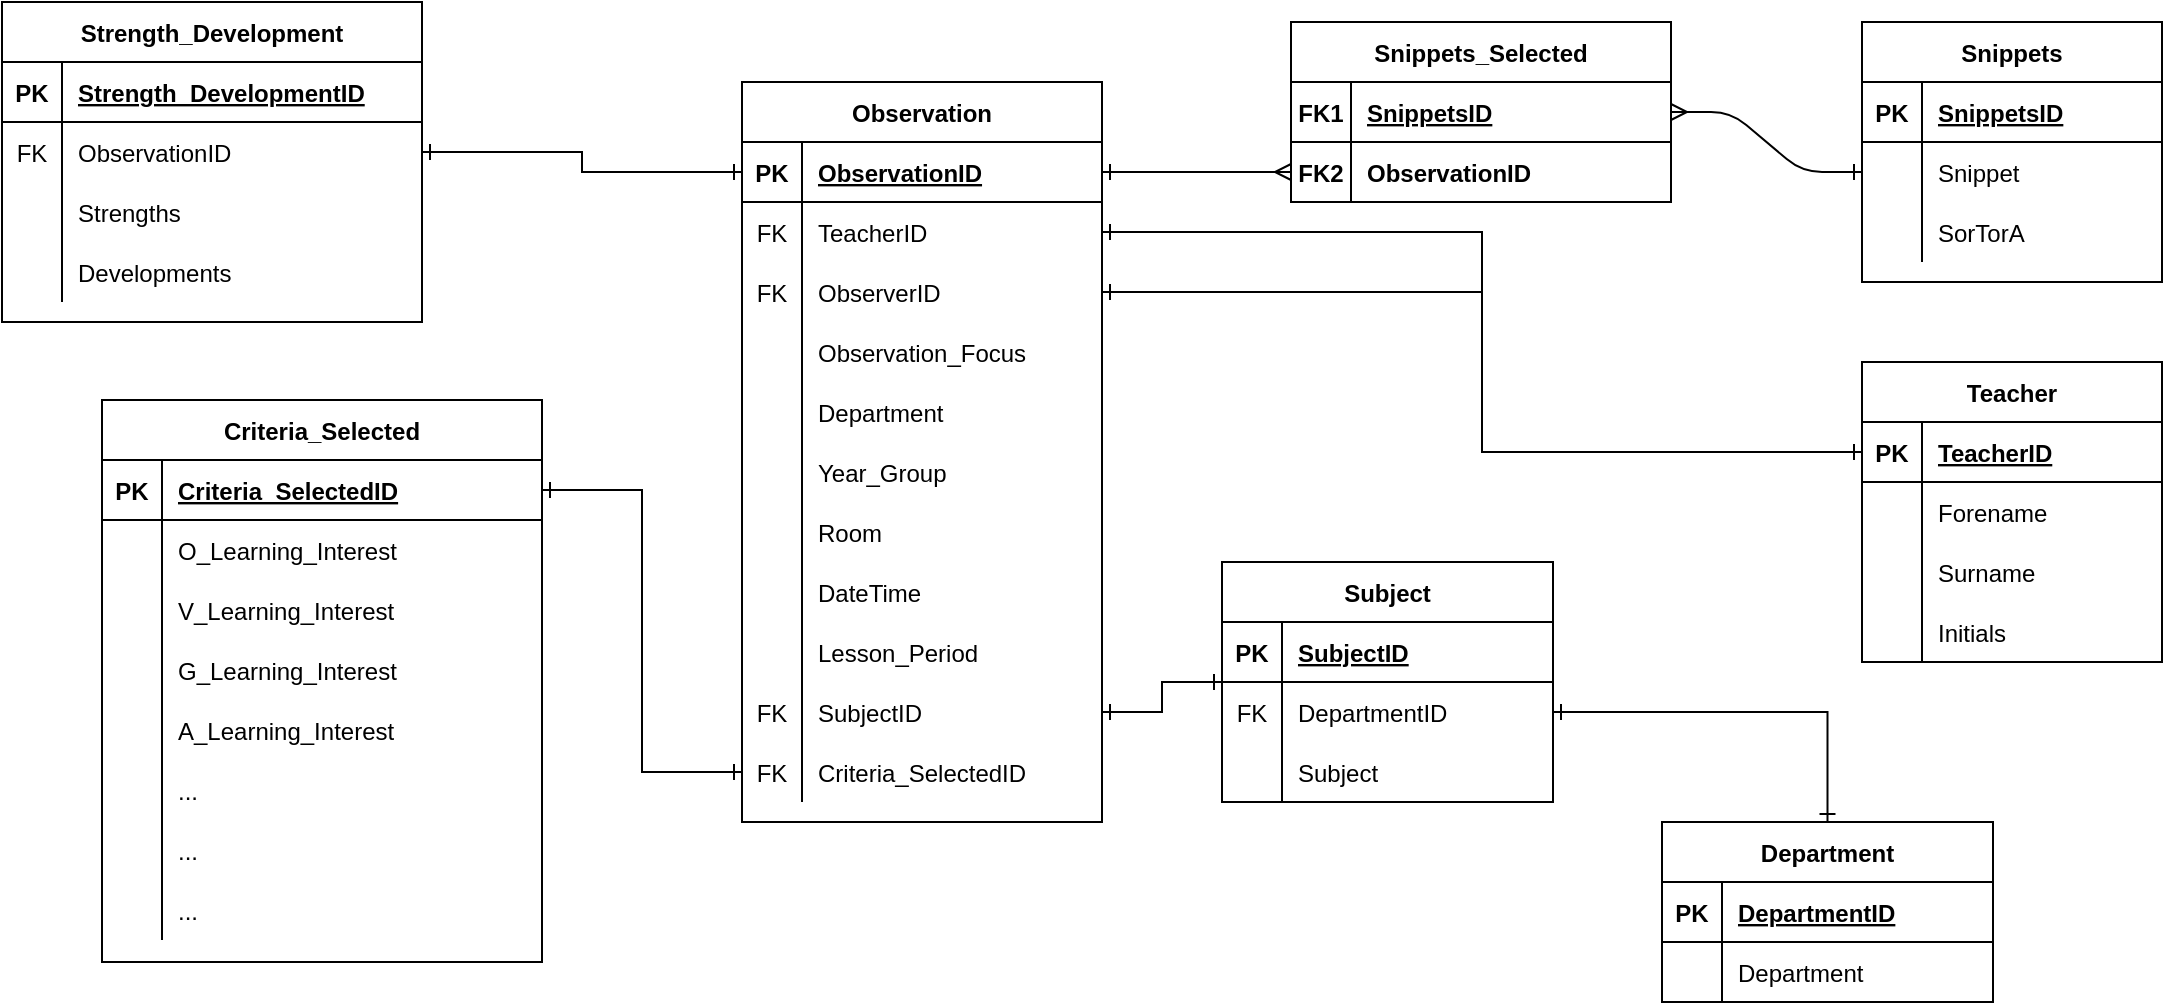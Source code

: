 <mxfile version="13.4.6" type="device"><diagram id="R2lEEEUBdFMjLlhIrx00" name="Page-1"><mxGraphModel dx="1221" dy="1111" grid="1" gridSize="10" guides="1" tooltips="1" connect="1" arrows="1" fold="1" page="1" pageScale="1" pageWidth="1169" pageHeight="827" math="0" shadow="0" extFonts="Permanent Marker^https://fonts.googleapis.com/css?family=Permanent+Marker"><root><mxCell id="0"/><mxCell id="1" parent="0"/><mxCell id="C-vyLk0tnHw3VtMMgP7b-1" value="" style="edgeStyle=entityRelationEdgeStyle;endArrow=ERmany;startArrow=ERone;endFill=0;startFill=0;" parent="1" source="C-vyLk0tnHw3VtMMgP7b-24" target="C-vyLk0tnHw3VtMMgP7b-6" edge="1"><mxGeometry width="100" height="100" relative="1" as="geometry"><mxPoint x="370" y="840" as="sourcePoint"/><mxPoint x="470" y="740" as="targetPoint"/></mxGeometry></mxCell><mxCell id="C-vyLk0tnHw3VtMMgP7b-12" value="" style="edgeStyle=entityRelationEdgeStyle;endArrow=ERone;startArrow=ERmany;endFill=0;startFill=0;" parent="1" source="C-vyLk0tnHw3VtMMgP7b-3" target="C-vyLk0tnHw3VtMMgP7b-17" edge="1"><mxGeometry width="100" height="100" relative="1" as="geometry"><mxPoint x="430" y="300" as="sourcePoint"/><mxPoint x="490" y="325" as="targetPoint"/></mxGeometry></mxCell><mxCell id="MpkY2obsgS8EsYW5_dBX-110" value="" style="edgeStyle=orthogonalEdgeStyle;rounded=0;orthogonalLoop=1;jettySize=auto;html=1;startArrow=ERone;startFill=0;endArrow=ERone;endFill=0;exitX=1;exitY=0.5;exitDx=0;exitDy=0;entryX=0;entryY=0.5;entryDx=0;entryDy=0;" edge="1" parent="1" source="C-vyLk0tnHw3VtMMgP7b-27" target="3"><mxGeometry relative="1" as="geometry"/></mxCell><mxCell id="MpkY2obsgS8EsYW5_dBX-136" value="" style="edgeStyle=orthogonalEdgeStyle;rounded=0;orthogonalLoop=1;jettySize=auto;html=1;startArrow=ERone;startFill=0;endArrow=ERone;endFill=0;" edge="1" parent="1" source="MpkY2obsgS8EsYW5_dBX-101" target="MpkY2obsgS8EsYW5_dBX-111"><mxGeometry relative="1" as="geometry"/></mxCell><mxCell id="MpkY2obsgS8EsYW5_dBX-192" value="" style="edgeStyle=orthogonalEdgeStyle;rounded=0;orthogonalLoop=1;jettySize=auto;html=1;startArrow=ERone;startFill=0;endArrow=ERone;endFill=0;entryX=1;entryY=0.5;entryDx=0;entryDy=0;" edge="1" parent="1" source="MpkY2obsgS8EsYW5_dBX-98" target="MpkY2obsgS8EsYW5_dBX-180"><mxGeometry relative="1" as="geometry"/></mxCell><mxCell id="MpkY2obsgS8EsYW5_dBX-206" value="" style="edgeStyle=orthogonalEdgeStyle;rounded=0;orthogonalLoop=1;jettySize=auto;html=1;startArrow=ERone;startFill=0;endArrow=ERone;endFill=0;entryX=1;entryY=0.5;entryDx=0;entryDy=0;" edge="1" parent="1" source="3" target="MpkY2obsgS8EsYW5_dBX-107"><mxGeometry relative="1" as="geometry"/></mxCell><mxCell id="MpkY2obsgS8EsYW5_dBX-258" value="" style="edgeStyle=orthogonalEdgeStyle;rounded=0;orthogonalLoop=1;jettySize=auto;html=1;startArrow=ERone;startFill=0;endArrow=ERone;endFill=0;" edge="1" parent="1" source="C-vyLk0tnHw3VtMMgP7b-24" target="MpkY2obsgS8EsYW5_dBX-18"><mxGeometry relative="1" as="geometry"/></mxCell><mxCell id="C-vyLk0tnHw3VtMMgP7b-13" value="Snippets" style="shape=table;startSize=30;container=1;collapsible=1;childLayout=tableLayout;fixedRows=1;rowLines=0;fontStyle=1;align=center;resizeLast=1;" parent="1" vertex="1"><mxGeometry x="960" y="150" width="150" height="130" as="geometry"/></mxCell><mxCell id="C-vyLk0tnHw3VtMMgP7b-14" value="" style="shape=partialRectangle;collapsible=0;dropTarget=0;pointerEvents=0;fillColor=none;points=[[0,0.5],[1,0.5]];portConstraint=eastwest;top=0;left=0;right=0;bottom=1;" parent="C-vyLk0tnHw3VtMMgP7b-13" vertex="1"><mxGeometry y="30" width="150" height="30" as="geometry"/></mxCell><mxCell id="C-vyLk0tnHw3VtMMgP7b-15" value="PK" style="shape=partialRectangle;overflow=hidden;connectable=0;fillColor=none;top=0;left=0;bottom=0;right=0;fontStyle=1;" parent="C-vyLk0tnHw3VtMMgP7b-14" vertex="1"><mxGeometry width="30" height="30" as="geometry"/></mxCell><mxCell id="C-vyLk0tnHw3VtMMgP7b-16" value="SnippetsID" style="shape=partialRectangle;overflow=hidden;connectable=0;fillColor=none;top=0;left=0;bottom=0;right=0;align=left;spacingLeft=6;fontStyle=5;" parent="C-vyLk0tnHw3VtMMgP7b-14" vertex="1"><mxGeometry x="30" width="120" height="30" as="geometry"/></mxCell><mxCell id="C-vyLk0tnHw3VtMMgP7b-17" value="" style="shape=partialRectangle;collapsible=0;dropTarget=0;pointerEvents=0;fillColor=none;points=[[0,0.5],[1,0.5]];portConstraint=eastwest;top=0;left=0;right=0;bottom=0;" parent="C-vyLk0tnHw3VtMMgP7b-13" vertex="1"><mxGeometry y="60" width="150" height="30" as="geometry"/></mxCell><mxCell id="C-vyLk0tnHw3VtMMgP7b-18" value="" style="shape=partialRectangle;overflow=hidden;connectable=0;fillColor=none;top=0;left=0;bottom=0;right=0;" parent="C-vyLk0tnHw3VtMMgP7b-17" vertex="1"><mxGeometry width="30" height="30" as="geometry"/></mxCell><mxCell id="C-vyLk0tnHw3VtMMgP7b-19" value="Snippet" style="shape=partialRectangle;overflow=hidden;connectable=0;fillColor=none;top=0;left=0;bottom=0;right=0;align=left;spacingLeft=6;" parent="C-vyLk0tnHw3VtMMgP7b-17" vertex="1"><mxGeometry x="30" width="120" height="30" as="geometry"/></mxCell><mxCell id="C-vyLk0tnHw3VtMMgP7b-20" value="" style="shape=partialRectangle;collapsible=0;dropTarget=0;pointerEvents=0;fillColor=none;points=[[0,0.5],[1,0.5]];portConstraint=eastwest;top=0;left=0;right=0;bottom=0;" parent="C-vyLk0tnHw3VtMMgP7b-13" vertex="1"><mxGeometry y="90" width="150" height="30" as="geometry"/></mxCell><mxCell id="C-vyLk0tnHw3VtMMgP7b-21" value="" style="shape=partialRectangle;overflow=hidden;connectable=0;fillColor=none;top=0;left=0;bottom=0;right=0;" parent="C-vyLk0tnHw3VtMMgP7b-20" vertex="1"><mxGeometry width="30" height="30" as="geometry"/></mxCell><mxCell id="C-vyLk0tnHw3VtMMgP7b-22" value="SorTorA" style="shape=partialRectangle;overflow=hidden;connectable=0;fillColor=none;top=0;left=0;bottom=0;right=0;align=left;spacingLeft=6;" parent="C-vyLk0tnHw3VtMMgP7b-20" vertex="1"><mxGeometry x="30" width="120" height="30" as="geometry"/></mxCell><mxCell id="MpkY2obsgS8EsYW5_dBX-14" value="Strength_Development" style="shape=table;startSize=30;container=1;collapsible=1;childLayout=tableLayout;fixedRows=1;rowLines=0;fontStyle=1;align=center;resizeLast=1;" vertex="1" parent="1"><mxGeometry x="30" y="140" width="210" height="160" as="geometry"/></mxCell><mxCell id="MpkY2obsgS8EsYW5_dBX-15" value="" style="shape=partialRectangle;collapsible=0;dropTarget=0;pointerEvents=0;fillColor=none;top=0;left=0;bottom=1;right=0;points=[[0,0.5],[1,0.5]];portConstraint=eastwest;" vertex="1" parent="MpkY2obsgS8EsYW5_dBX-14"><mxGeometry y="30" width="210" height="30" as="geometry"/></mxCell><mxCell id="MpkY2obsgS8EsYW5_dBX-16" value="PK" style="shape=partialRectangle;connectable=0;fillColor=none;top=0;left=0;bottom=0;right=0;fontStyle=1;overflow=hidden;" vertex="1" parent="MpkY2obsgS8EsYW5_dBX-15"><mxGeometry width="30" height="30" as="geometry"/></mxCell><mxCell id="MpkY2obsgS8EsYW5_dBX-17" value="Strength_DevelopmentID" style="shape=partialRectangle;connectable=0;fillColor=none;top=0;left=0;bottom=0;right=0;align=left;spacingLeft=6;fontStyle=5;overflow=hidden;" vertex="1" parent="MpkY2obsgS8EsYW5_dBX-15"><mxGeometry x="30" width="180" height="30" as="geometry"/></mxCell><mxCell id="MpkY2obsgS8EsYW5_dBX-18" value="" style="shape=partialRectangle;collapsible=0;dropTarget=0;pointerEvents=0;fillColor=none;top=0;left=0;bottom=0;right=0;points=[[0,0.5],[1,0.5]];portConstraint=eastwest;" vertex="1" parent="MpkY2obsgS8EsYW5_dBX-14"><mxGeometry y="60" width="210" height="30" as="geometry"/></mxCell><mxCell id="MpkY2obsgS8EsYW5_dBX-19" value="FK" style="shape=partialRectangle;connectable=0;fillColor=none;top=0;left=0;bottom=0;right=0;editable=1;overflow=hidden;" vertex="1" parent="MpkY2obsgS8EsYW5_dBX-18"><mxGeometry width="30" height="30" as="geometry"/></mxCell><mxCell id="MpkY2obsgS8EsYW5_dBX-20" value="ObservationID" style="shape=partialRectangle;connectable=0;fillColor=none;top=0;left=0;bottom=0;right=0;align=left;spacingLeft=6;overflow=hidden;" vertex="1" parent="MpkY2obsgS8EsYW5_dBX-18"><mxGeometry x="30" width="180" height="30" as="geometry"/></mxCell><mxCell id="MpkY2obsgS8EsYW5_dBX-21" value="" style="shape=partialRectangle;collapsible=0;dropTarget=0;pointerEvents=0;fillColor=none;top=0;left=0;bottom=0;right=0;points=[[0,0.5],[1,0.5]];portConstraint=eastwest;" vertex="1" parent="MpkY2obsgS8EsYW5_dBX-14"><mxGeometry y="90" width="210" height="30" as="geometry"/></mxCell><mxCell id="MpkY2obsgS8EsYW5_dBX-22" value="" style="shape=partialRectangle;connectable=0;fillColor=none;top=0;left=0;bottom=0;right=0;editable=1;overflow=hidden;" vertex="1" parent="MpkY2obsgS8EsYW5_dBX-21"><mxGeometry width="30" height="30" as="geometry"/></mxCell><mxCell id="MpkY2obsgS8EsYW5_dBX-23" value="Strengths" style="shape=partialRectangle;connectable=0;fillColor=none;top=0;left=0;bottom=0;right=0;align=left;spacingLeft=6;overflow=hidden;" vertex="1" parent="MpkY2obsgS8EsYW5_dBX-21"><mxGeometry x="30" width="180" height="30" as="geometry"/></mxCell><mxCell id="MpkY2obsgS8EsYW5_dBX-24" value="" style="shape=partialRectangle;collapsible=0;dropTarget=0;pointerEvents=0;fillColor=none;top=0;left=0;bottom=0;right=0;points=[[0,0.5],[1,0.5]];portConstraint=eastwest;" vertex="1" parent="MpkY2obsgS8EsYW5_dBX-14"><mxGeometry y="120" width="210" height="30" as="geometry"/></mxCell><mxCell id="MpkY2obsgS8EsYW5_dBX-25" value="" style="shape=partialRectangle;connectable=0;fillColor=none;top=0;left=0;bottom=0;right=0;editable=1;overflow=hidden;" vertex="1" parent="MpkY2obsgS8EsYW5_dBX-24"><mxGeometry width="30" height="30" as="geometry"/></mxCell><mxCell id="MpkY2obsgS8EsYW5_dBX-26" value="Developments" style="shape=partialRectangle;connectable=0;fillColor=none;top=0;left=0;bottom=0;right=0;align=left;spacingLeft=6;overflow=hidden;" vertex="1" parent="MpkY2obsgS8EsYW5_dBX-24"><mxGeometry x="30" width="180" height="30" as="geometry"/></mxCell><mxCell id="2" value="Teacher" style="shape=table;startSize=30;container=1;collapsible=1;childLayout=tableLayout;fixedRows=1;rowLines=0;fontStyle=1;align=center;resizeLast=1;" vertex="1" parent="1"><mxGeometry x="960" y="320" width="150" height="150" as="geometry"><mxRectangle width="100" height="30" as="alternateBounds"/></mxGeometry></mxCell><mxCell id="3" value="" style="shape=partialRectangle;collapsible=0;dropTarget=0;pointerEvents=0;fillColor=none;points=[[0,0.5],[1,0.5]];portConstraint=eastwest;top=0;left=0;right=0;bottom=1;" vertex="1" parent="2"><mxGeometry y="30" width="150" height="30" as="geometry"/></mxCell><mxCell id="4" value="PK" style="shape=partialRectangle;overflow=hidden;connectable=0;fillColor=none;top=0;left=0;bottom=0;right=0;fontStyle=1;" vertex="1" parent="3"><mxGeometry width="30" height="30" as="geometry"/></mxCell><mxCell id="5" value="TeacherID" style="shape=partialRectangle;overflow=hidden;connectable=0;fillColor=none;top=0;left=0;bottom=0;right=0;align=left;spacingLeft=6;fontStyle=5;" vertex="1" parent="3"><mxGeometry x="30" width="120" height="30" as="geometry"/></mxCell><mxCell id="6" value="" style="shape=partialRectangle;collapsible=0;dropTarget=0;pointerEvents=0;fillColor=none;points=[[0,0.5],[1,0.5]];portConstraint=eastwest;top=0;left=0;right=0;bottom=0;" vertex="1" parent="2"><mxGeometry y="60" width="150" height="30" as="geometry"/></mxCell><mxCell id="7" value="" style="shape=partialRectangle;overflow=hidden;connectable=0;fillColor=none;top=0;left=0;bottom=0;right=0;" vertex="1" parent="6"><mxGeometry width="30" height="30" as="geometry"/></mxCell><mxCell id="8" value="Forename" style="shape=partialRectangle;overflow=hidden;connectable=0;fillColor=none;top=0;left=0;bottom=0;right=0;align=left;spacingLeft=6;" vertex="1" parent="6"><mxGeometry x="30" width="120" height="30" as="geometry"/></mxCell><mxCell id="9" style="shape=partialRectangle;collapsible=0;dropTarget=0;pointerEvents=0;fillColor=none;points=[[0,0.5],[1,0.5]];portConstraint=eastwest;top=0;left=0;right=0;bottom=0;" vertex="1" parent="2"><mxGeometry y="90" width="150" height="30" as="geometry"/></mxCell><mxCell id="10" value="" style="shape=partialRectangle;overflow=hidden;connectable=0;fillColor=none;top=0;left=0;bottom=0;right=0;" vertex="1" parent="9"><mxGeometry width="30" height="30" as="geometry"/></mxCell><mxCell id="11" value="Surname" style="shape=partialRectangle;overflow=hidden;connectable=0;fillColor=none;top=0;left=0;bottom=0;right=0;align=left;spacingLeft=6;" vertex="1" parent="9"><mxGeometry x="30" width="120" height="30" as="geometry"/></mxCell><mxCell id="12" style="shape=partialRectangle;collapsible=0;dropTarget=0;pointerEvents=0;fillColor=none;points=[[0,0.5],[1,0.5]];portConstraint=eastwest;top=0;left=0;right=0;bottom=0;" vertex="1" parent="2"><mxGeometry y="120" width="150" height="30" as="geometry"/></mxCell><mxCell id="13" style="shape=partialRectangle;overflow=hidden;connectable=0;fillColor=none;top=0;left=0;bottom=0;right=0;" vertex="1" parent="12"><mxGeometry width="30" height="30" as="geometry"/></mxCell><mxCell id="14" value="Initials" style="shape=partialRectangle;overflow=hidden;connectable=0;fillColor=none;top=0;left=0;bottom=0;right=0;align=left;spacingLeft=6;" vertex="1" parent="12"><mxGeometry x="30" width="120" height="30" as="geometry"/></mxCell><mxCell id="MpkY2obsgS8EsYW5_dBX-179" value="Criteria_Selected" style="shape=table;startSize=30;container=1;collapsible=1;childLayout=tableLayout;fixedRows=1;rowLines=0;fontStyle=1;align=center;resizeLast=1;" vertex="1" parent="1"><mxGeometry x="80" y="339" width="220" height="281" as="geometry"><mxRectangle width="100" height="30" as="alternateBounds"/></mxGeometry></mxCell><mxCell id="MpkY2obsgS8EsYW5_dBX-180" value="" style="shape=partialRectangle;collapsible=0;dropTarget=0;pointerEvents=0;fillColor=none;points=[[0,0.5],[1,0.5]];portConstraint=eastwest;top=0;left=0;right=0;bottom=1;" vertex="1" parent="MpkY2obsgS8EsYW5_dBX-179"><mxGeometry y="30" width="220" height="30" as="geometry"/></mxCell><mxCell id="MpkY2obsgS8EsYW5_dBX-181" value="PK" style="shape=partialRectangle;overflow=hidden;connectable=0;fillColor=none;top=0;left=0;bottom=0;right=0;fontStyle=1;" vertex="1" parent="MpkY2obsgS8EsYW5_dBX-180"><mxGeometry width="30" height="30" as="geometry"/></mxCell><mxCell id="MpkY2obsgS8EsYW5_dBX-182" value="Criteria_SelectedID" style="shape=partialRectangle;overflow=hidden;connectable=0;fillColor=none;top=0;left=0;bottom=0;right=0;align=left;spacingLeft=6;fontStyle=5;" vertex="1" parent="MpkY2obsgS8EsYW5_dBX-180"><mxGeometry x="30" width="190" height="30" as="geometry"/></mxCell><mxCell id="MpkY2obsgS8EsYW5_dBX-183" value="" style="shape=partialRectangle;collapsible=0;dropTarget=0;pointerEvents=0;fillColor=none;points=[[0,0.5],[1,0.5]];portConstraint=eastwest;top=0;left=0;right=0;bottom=0;" vertex="1" parent="MpkY2obsgS8EsYW5_dBX-179"><mxGeometry y="60" width="220" height="30" as="geometry"/></mxCell><mxCell id="MpkY2obsgS8EsYW5_dBX-184" value="" style="shape=partialRectangle;overflow=hidden;connectable=0;fillColor=none;top=0;left=0;bottom=0;right=0;" vertex="1" parent="MpkY2obsgS8EsYW5_dBX-183"><mxGeometry width="30" height="30" as="geometry"/></mxCell><mxCell id="MpkY2obsgS8EsYW5_dBX-185" value="O_Learning_Interest" style="shape=partialRectangle;overflow=hidden;connectable=0;fillColor=none;top=0;left=0;bottom=0;right=0;align=left;spacingLeft=6;" vertex="1" parent="MpkY2obsgS8EsYW5_dBX-183"><mxGeometry x="30" width="190" height="30" as="geometry"/></mxCell><mxCell id="MpkY2obsgS8EsYW5_dBX-186" style="shape=partialRectangle;collapsible=0;dropTarget=0;pointerEvents=0;fillColor=none;points=[[0,0.5],[1,0.5]];portConstraint=eastwest;top=0;left=0;right=0;bottom=0;" vertex="1" parent="MpkY2obsgS8EsYW5_dBX-179"><mxGeometry y="90" width="220" height="30" as="geometry"/></mxCell><mxCell id="MpkY2obsgS8EsYW5_dBX-187" value="" style="shape=partialRectangle;overflow=hidden;connectable=0;fillColor=none;top=0;left=0;bottom=0;right=0;" vertex="1" parent="MpkY2obsgS8EsYW5_dBX-186"><mxGeometry width="30" height="30" as="geometry"/></mxCell><mxCell id="MpkY2obsgS8EsYW5_dBX-188" value="V_Learning_Interest" style="shape=partialRectangle;overflow=hidden;connectable=0;fillColor=none;top=0;left=0;bottom=0;right=0;align=left;spacingLeft=6;" vertex="1" parent="MpkY2obsgS8EsYW5_dBX-186"><mxGeometry x="30" width="190" height="30" as="geometry"/></mxCell><mxCell id="MpkY2obsgS8EsYW5_dBX-189" style="shape=partialRectangle;collapsible=0;dropTarget=0;pointerEvents=0;fillColor=none;points=[[0,0.5],[1,0.5]];portConstraint=eastwest;top=0;left=0;right=0;bottom=0;" vertex="1" parent="MpkY2obsgS8EsYW5_dBX-179"><mxGeometry y="120" width="220" height="30" as="geometry"/></mxCell><mxCell id="MpkY2obsgS8EsYW5_dBX-190" style="shape=partialRectangle;overflow=hidden;connectable=0;fillColor=none;top=0;left=0;bottom=0;right=0;" vertex="1" parent="MpkY2obsgS8EsYW5_dBX-189"><mxGeometry width="30" height="30" as="geometry"/></mxCell><mxCell id="MpkY2obsgS8EsYW5_dBX-191" value="G_Learning_Interest" style="shape=partialRectangle;overflow=hidden;connectable=0;fillColor=none;top=0;left=0;bottom=0;right=0;align=left;spacingLeft=6;" vertex="1" parent="MpkY2obsgS8EsYW5_dBX-189"><mxGeometry x="30" width="190" height="30" as="geometry"/></mxCell><mxCell id="15" style="shape=partialRectangle;collapsible=0;dropTarget=0;pointerEvents=0;fillColor=none;points=[[0,0.5],[1,0.5]];portConstraint=eastwest;top=0;left=0;right=0;bottom=0;" vertex="1" parent="MpkY2obsgS8EsYW5_dBX-179"><mxGeometry y="150" width="220" height="30" as="geometry"/></mxCell><mxCell id="16" value="" style="shape=partialRectangle;overflow=hidden;connectable=0;fillColor=none;top=0;left=0;bottom=0;right=0;" vertex="1" parent="15"><mxGeometry width="30" height="30" as="geometry"/></mxCell><mxCell id="17" value="A_Learning_Interest" style="shape=partialRectangle;overflow=hidden;connectable=0;fillColor=none;top=0;left=0;bottom=0;right=0;align=left;spacingLeft=6;" vertex="1" parent="15"><mxGeometry x="30" width="190" height="30" as="geometry"/></mxCell><mxCell id="18" style="shape=partialRectangle;collapsible=0;dropTarget=0;pointerEvents=0;fillColor=none;points=[[0,0.5],[1,0.5]];portConstraint=eastwest;top=0;left=0;right=0;bottom=0;" vertex="1" parent="MpkY2obsgS8EsYW5_dBX-179"><mxGeometry y="180" width="220" height="30" as="geometry"/></mxCell><mxCell id="19" value="" style="shape=partialRectangle;overflow=hidden;connectable=0;fillColor=none;top=0;left=0;bottom=0;right=0;" vertex="1" parent="18"><mxGeometry width="30" height="30" as="geometry"/></mxCell><mxCell id="20" value="..." style="shape=partialRectangle;overflow=hidden;connectable=0;fillColor=none;top=0;left=0;bottom=0;right=0;align=left;spacingLeft=6;" vertex="1" parent="18"><mxGeometry x="30" width="190" height="30" as="geometry"/></mxCell><mxCell id="21" style="shape=partialRectangle;collapsible=0;dropTarget=0;pointerEvents=0;fillColor=none;points=[[0,0.5],[1,0.5]];portConstraint=eastwest;top=0;left=0;right=0;bottom=0;" vertex="1" parent="MpkY2obsgS8EsYW5_dBX-179"><mxGeometry y="210" width="220" height="30" as="geometry"/></mxCell><mxCell id="22" style="shape=partialRectangle;overflow=hidden;connectable=0;fillColor=none;top=0;left=0;bottom=0;right=0;" vertex="1" parent="21"><mxGeometry width="30" height="30" as="geometry"/></mxCell><mxCell id="23" value="..." style="shape=partialRectangle;overflow=hidden;connectable=0;fillColor=none;top=0;left=0;bottom=0;right=0;align=left;spacingLeft=6;" vertex="1" parent="21"><mxGeometry x="30" width="190" height="30" as="geometry"/></mxCell><mxCell id="24" style="shape=partialRectangle;collapsible=0;dropTarget=0;pointerEvents=0;fillColor=none;points=[[0,0.5],[1,0.5]];portConstraint=eastwest;top=0;left=0;right=0;bottom=0;" vertex="1" parent="MpkY2obsgS8EsYW5_dBX-179"><mxGeometry y="240" width="220" height="30" as="geometry"/></mxCell><mxCell id="25" style="shape=partialRectangle;overflow=hidden;connectable=0;fillColor=none;top=0;left=0;bottom=0;right=0;" vertex="1" parent="24"><mxGeometry width="30" height="30" as="geometry"/></mxCell><mxCell id="26" value="..." style="shape=partialRectangle;overflow=hidden;connectable=0;fillColor=none;top=0;left=0;bottom=0;right=0;align=left;spacingLeft=6;" vertex="1" parent="24"><mxGeometry x="30" width="190" height="30" as="geometry"/></mxCell><mxCell id="C-vyLk0tnHw3VtMMgP7b-23" value="Observation" style="shape=table;startSize=30;container=1;collapsible=1;childLayout=tableLayout;fixedRows=1;rowLines=0;fontStyle=1;align=center;resizeLast=1;" parent="1" vertex="1"><mxGeometry x="400" y="180" width="180" height="370" as="geometry"><mxRectangle width="100" height="30" as="alternateBounds"/></mxGeometry></mxCell><mxCell id="C-vyLk0tnHw3VtMMgP7b-24" value="" style="shape=partialRectangle;collapsible=0;dropTarget=0;pointerEvents=0;fillColor=none;points=[[0,0.5],[1,0.5]];portConstraint=eastwest;top=0;left=0;right=0;bottom=1;" parent="C-vyLk0tnHw3VtMMgP7b-23" vertex="1"><mxGeometry y="30" width="180" height="30" as="geometry"/></mxCell><mxCell id="C-vyLk0tnHw3VtMMgP7b-25" value="PK" style="shape=partialRectangle;overflow=hidden;connectable=0;fillColor=none;top=0;left=0;bottom=0;right=0;fontStyle=1;" parent="C-vyLk0tnHw3VtMMgP7b-24" vertex="1"><mxGeometry width="30" height="30" as="geometry"/></mxCell><mxCell id="C-vyLk0tnHw3VtMMgP7b-26" value="ObservationID" style="shape=partialRectangle;overflow=hidden;connectable=0;fillColor=none;top=0;left=0;bottom=0;right=0;align=left;spacingLeft=6;fontStyle=5;" parent="C-vyLk0tnHw3VtMMgP7b-24" vertex="1"><mxGeometry x="30" width="150" height="30" as="geometry"/></mxCell><mxCell id="C-vyLk0tnHw3VtMMgP7b-27" value="" style="shape=partialRectangle;collapsible=0;dropTarget=0;pointerEvents=0;fillColor=none;points=[[0,0.5],[1,0.5]];portConstraint=eastwest;top=0;left=0;right=0;bottom=0;" parent="C-vyLk0tnHw3VtMMgP7b-23" vertex="1"><mxGeometry y="60" width="180" height="30" as="geometry"/></mxCell><mxCell id="C-vyLk0tnHw3VtMMgP7b-28" value="FK" style="shape=partialRectangle;overflow=hidden;connectable=0;fillColor=none;top=0;left=0;bottom=0;right=0;" parent="C-vyLk0tnHw3VtMMgP7b-27" vertex="1"><mxGeometry width="30" height="30" as="geometry"/></mxCell><mxCell id="C-vyLk0tnHw3VtMMgP7b-29" value="TeacherID" style="shape=partialRectangle;overflow=hidden;connectable=0;fillColor=none;top=0;left=0;bottom=0;right=0;align=left;spacingLeft=6;" parent="C-vyLk0tnHw3VtMMgP7b-27" vertex="1"><mxGeometry x="30" width="150" height="30" as="geometry"/></mxCell><mxCell id="MpkY2obsgS8EsYW5_dBX-107" style="shape=partialRectangle;collapsible=0;dropTarget=0;pointerEvents=0;fillColor=none;points=[[0,0.5],[1,0.5]];portConstraint=eastwest;top=0;left=0;right=0;bottom=0;" vertex="1" parent="C-vyLk0tnHw3VtMMgP7b-23"><mxGeometry y="90" width="180" height="30" as="geometry"/></mxCell><mxCell id="MpkY2obsgS8EsYW5_dBX-108" value="FK" style="shape=partialRectangle;overflow=hidden;connectable=0;fillColor=none;top=0;left=0;bottom=0;right=0;" vertex="1" parent="MpkY2obsgS8EsYW5_dBX-107"><mxGeometry width="30" height="30" as="geometry"/></mxCell><mxCell id="MpkY2obsgS8EsYW5_dBX-109" value="ObserverID" style="shape=partialRectangle;overflow=hidden;connectable=0;fillColor=none;top=0;left=0;bottom=0;right=0;align=left;spacingLeft=6;" vertex="1" parent="MpkY2obsgS8EsYW5_dBX-107"><mxGeometry x="30" width="150" height="30" as="geometry"/></mxCell><mxCell id="MpkY2obsgS8EsYW5_dBX-259" style="shape=partialRectangle;collapsible=0;dropTarget=0;pointerEvents=0;fillColor=none;points=[[0,0.5],[1,0.5]];portConstraint=eastwest;top=0;left=0;right=0;bottom=0;" vertex="1" parent="C-vyLk0tnHw3VtMMgP7b-23"><mxGeometry y="120" width="180" height="30" as="geometry"/></mxCell><mxCell id="MpkY2obsgS8EsYW5_dBX-260" style="shape=partialRectangle;overflow=hidden;connectable=0;fillColor=none;top=0;left=0;bottom=0;right=0;" vertex="1" parent="MpkY2obsgS8EsYW5_dBX-259"><mxGeometry width="30" height="30" as="geometry"/></mxCell><mxCell id="MpkY2obsgS8EsYW5_dBX-261" value="Observation_Focus" style="shape=partialRectangle;overflow=hidden;connectable=0;fillColor=none;top=0;left=0;bottom=0;right=0;align=left;spacingLeft=6;" vertex="1" parent="MpkY2obsgS8EsYW5_dBX-259"><mxGeometry x="30" width="150" height="30" as="geometry"/></mxCell><mxCell id="MpkY2obsgS8EsYW5_dBX-265" style="shape=partialRectangle;collapsible=0;dropTarget=0;pointerEvents=0;fillColor=none;points=[[0,0.5],[1,0.5]];portConstraint=eastwest;top=0;left=0;right=0;bottom=0;" vertex="1" parent="C-vyLk0tnHw3VtMMgP7b-23"><mxGeometry y="150" width="180" height="30" as="geometry"/></mxCell><mxCell id="MpkY2obsgS8EsYW5_dBX-266" style="shape=partialRectangle;overflow=hidden;connectable=0;fillColor=none;top=0;left=0;bottom=0;right=0;" vertex="1" parent="MpkY2obsgS8EsYW5_dBX-265"><mxGeometry width="30" height="30" as="geometry"/></mxCell><mxCell id="MpkY2obsgS8EsYW5_dBX-267" value="Department" style="shape=partialRectangle;overflow=hidden;connectable=0;fillColor=none;top=0;left=0;bottom=0;right=0;align=left;spacingLeft=6;" vertex="1" parent="MpkY2obsgS8EsYW5_dBX-265"><mxGeometry x="30" width="150" height="30" as="geometry"/></mxCell><mxCell id="MpkY2obsgS8EsYW5_dBX-279" style="shape=partialRectangle;collapsible=0;dropTarget=0;pointerEvents=0;fillColor=none;points=[[0,0.5],[1,0.5]];portConstraint=eastwest;top=0;left=0;right=0;bottom=0;" vertex="1" parent="C-vyLk0tnHw3VtMMgP7b-23"><mxGeometry y="180" width="180" height="30" as="geometry"/></mxCell><mxCell id="MpkY2obsgS8EsYW5_dBX-280" style="shape=partialRectangle;overflow=hidden;connectable=0;fillColor=none;top=0;left=0;bottom=0;right=0;" vertex="1" parent="MpkY2obsgS8EsYW5_dBX-279"><mxGeometry width="30" height="30" as="geometry"/></mxCell><mxCell id="MpkY2obsgS8EsYW5_dBX-281" value="Year_Group" style="shape=partialRectangle;overflow=hidden;connectable=0;fillColor=none;top=0;left=0;bottom=0;right=0;align=left;spacingLeft=6;" vertex="1" parent="MpkY2obsgS8EsYW5_dBX-279"><mxGeometry x="30" width="150" height="30" as="geometry"/></mxCell><mxCell id="MpkY2obsgS8EsYW5_dBX-282" style="shape=partialRectangle;collapsible=0;dropTarget=0;pointerEvents=0;fillColor=none;points=[[0,0.5],[1,0.5]];portConstraint=eastwest;top=0;left=0;right=0;bottom=0;" vertex="1" parent="C-vyLk0tnHw3VtMMgP7b-23"><mxGeometry y="210" width="180" height="30" as="geometry"/></mxCell><mxCell id="MpkY2obsgS8EsYW5_dBX-283" style="shape=partialRectangle;overflow=hidden;connectable=0;fillColor=none;top=0;left=0;bottom=0;right=0;" vertex="1" parent="MpkY2obsgS8EsYW5_dBX-282"><mxGeometry width="30" height="30" as="geometry"/></mxCell><mxCell id="MpkY2obsgS8EsYW5_dBX-284" value="Room" style="shape=partialRectangle;overflow=hidden;connectable=0;fillColor=none;top=0;left=0;bottom=0;right=0;align=left;spacingLeft=6;" vertex="1" parent="MpkY2obsgS8EsYW5_dBX-282"><mxGeometry x="30" width="150" height="30" as="geometry"/></mxCell><mxCell id="MpkY2obsgS8EsYW5_dBX-104" style="shape=partialRectangle;collapsible=0;dropTarget=0;pointerEvents=0;fillColor=none;points=[[0,0.5],[1,0.5]];portConstraint=eastwest;top=0;left=0;right=0;bottom=0;" vertex="1" parent="C-vyLk0tnHw3VtMMgP7b-23"><mxGeometry y="240" width="180" height="30" as="geometry"/></mxCell><mxCell id="MpkY2obsgS8EsYW5_dBX-105" style="shape=partialRectangle;overflow=hidden;connectable=0;fillColor=none;top=0;left=0;bottom=0;right=0;" vertex="1" parent="MpkY2obsgS8EsYW5_dBX-104"><mxGeometry width="30" height="30" as="geometry"/></mxCell><mxCell id="MpkY2obsgS8EsYW5_dBX-106" value="DateTime" style="shape=partialRectangle;overflow=hidden;connectable=0;fillColor=none;top=0;left=0;bottom=0;right=0;align=left;spacingLeft=6;" vertex="1" parent="MpkY2obsgS8EsYW5_dBX-104"><mxGeometry x="30" width="150" height="30" as="geometry"/></mxCell><mxCell id="MpkY2obsgS8EsYW5_dBX-285" style="shape=partialRectangle;collapsible=0;dropTarget=0;pointerEvents=0;fillColor=none;points=[[0,0.5],[1,0.5]];portConstraint=eastwest;top=0;left=0;right=0;bottom=0;" vertex="1" parent="C-vyLk0tnHw3VtMMgP7b-23"><mxGeometry y="270" width="180" height="30" as="geometry"/></mxCell><mxCell id="MpkY2obsgS8EsYW5_dBX-286" style="shape=partialRectangle;overflow=hidden;connectable=0;fillColor=none;top=0;left=0;bottom=0;right=0;" vertex="1" parent="MpkY2obsgS8EsYW5_dBX-285"><mxGeometry width="30" height="30" as="geometry"/></mxCell><mxCell id="MpkY2obsgS8EsYW5_dBX-287" value="Lesson_Period" style="shape=partialRectangle;overflow=hidden;connectable=0;fillColor=none;top=0;left=0;bottom=0;right=0;align=left;spacingLeft=6;" vertex="1" parent="MpkY2obsgS8EsYW5_dBX-285"><mxGeometry x="30" width="150" height="30" as="geometry"/></mxCell><mxCell id="MpkY2obsgS8EsYW5_dBX-101" style="shape=partialRectangle;collapsible=0;dropTarget=0;pointerEvents=0;fillColor=none;points=[[0,0.5],[1,0.5]];portConstraint=eastwest;top=0;left=0;right=0;bottom=0;" vertex="1" parent="C-vyLk0tnHw3VtMMgP7b-23"><mxGeometry y="300" width="180" height="30" as="geometry"/></mxCell><mxCell id="MpkY2obsgS8EsYW5_dBX-102" value="FK" style="shape=partialRectangle;overflow=hidden;connectable=0;fillColor=none;top=0;left=0;bottom=0;right=0;" vertex="1" parent="MpkY2obsgS8EsYW5_dBX-101"><mxGeometry width="30" height="30" as="geometry"/></mxCell><mxCell id="MpkY2obsgS8EsYW5_dBX-103" value="SubjectID" style="shape=partialRectangle;overflow=hidden;connectable=0;fillColor=none;top=0;left=0;bottom=0;right=0;align=left;spacingLeft=6;" vertex="1" parent="MpkY2obsgS8EsYW5_dBX-101"><mxGeometry x="30" width="150" height="30" as="geometry"/></mxCell><mxCell id="MpkY2obsgS8EsYW5_dBX-98" style="shape=partialRectangle;collapsible=0;dropTarget=0;pointerEvents=0;fillColor=none;points=[[0,0.5],[1,0.5]];portConstraint=eastwest;top=0;left=0;right=0;bottom=0;" vertex="1" parent="C-vyLk0tnHw3VtMMgP7b-23"><mxGeometry y="330" width="180" height="30" as="geometry"/></mxCell><mxCell id="MpkY2obsgS8EsYW5_dBX-99" value="FK" style="shape=partialRectangle;overflow=hidden;connectable=0;fillColor=none;top=0;left=0;bottom=0;right=0;" vertex="1" parent="MpkY2obsgS8EsYW5_dBX-98"><mxGeometry width="30" height="30" as="geometry"/></mxCell><mxCell id="MpkY2obsgS8EsYW5_dBX-100" value="Criteria_SelectedID" style="shape=partialRectangle;overflow=hidden;connectable=0;fillColor=none;top=0;left=0;bottom=0;right=0;align=left;spacingLeft=6;" vertex="1" parent="MpkY2obsgS8EsYW5_dBX-98"><mxGeometry x="30" width="150" height="30" as="geometry"/></mxCell><mxCell id="MpkY2obsgS8EsYW5_dBX-111" value="Subject" style="shape=table;startSize=30;container=1;collapsible=1;childLayout=tableLayout;fixedRows=1;rowLines=0;fontStyle=1;align=center;resizeLast=1;" vertex="1" parent="1"><mxGeometry x="640" y="420" width="165.5" height="120" as="geometry"><mxRectangle width="100" height="30" as="alternateBounds"/></mxGeometry></mxCell><mxCell id="MpkY2obsgS8EsYW5_dBX-112" value="" style="shape=partialRectangle;collapsible=0;dropTarget=0;pointerEvents=0;fillColor=none;points=[[0,0.5],[1,0.5]];portConstraint=eastwest;top=0;left=0;right=0;bottom=1;" vertex="1" parent="MpkY2obsgS8EsYW5_dBX-111"><mxGeometry y="30" width="165.5" height="30" as="geometry"/></mxCell><mxCell id="MpkY2obsgS8EsYW5_dBX-113" value="PK" style="shape=partialRectangle;overflow=hidden;connectable=0;fillColor=none;top=0;left=0;bottom=0;right=0;fontStyle=1;" vertex="1" parent="MpkY2obsgS8EsYW5_dBX-112"><mxGeometry width="30" height="30" as="geometry"/></mxCell><mxCell id="MpkY2obsgS8EsYW5_dBX-114" value="SubjectID" style="shape=partialRectangle;overflow=hidden;connectable=0;fillColor=none;top=0;left=0;bottom=0;right=0;align=left;spacingLeft=6;fontStyle=5;" vertex="1" parent="MpkY2obsgS8EsYW5_dBX-112"><mxGeometry x="30" width="135.5" height="30" as="geometry"/></mxCell><mxCell id="MpkY2obsgS8EsYW5_dBX-115" value="" style="shape=partialRectangle;collapsible=0;dropTarget=0;pointerEvents=0;fillColor=none;points=[[0,0.5],[1,0.5]];portConstraint=eastwest;top=0;left=0;right=0;bottom=0;" vertex="1" parent="MpkY2obsgS8EsYW5_dBX-111"><mxGeometry y="60" width="165.5" height="30" as="geometry"/></mxCell><mxCell id="MpkY2obsgS8EsYW5_dBX-116" value="FK" style="shape=partialRectangle;overflow=hidden;connectable=0;fillColor=none;top=0;left=0;bottom=0;right=0;" vertex="1" parent="MpkY2obsgS8EsYW5_dBX-115"><mxGeometry width="30" height="30" as="geometry"/></mxCell><mxCell id="MpkY2obsgS8EsYW5_dBX-117" value="DepartmentID" style="shape=partialRectangle;overflow=hidden;connectable=0;fillColor=none;top=0;left=0;bottom=0;right=0;align=left;spacingLeft=6;" vertex="1" parent="MpkY2obsgS8EsYW5_dBX-115"><mxGeometry x="30" width="135.5" height="30" as="geometry"/></mxCell><mxCell id="MpkY2obsgS8EsYW5_dBX-262" style="shape=partialRectangle;collapsible=0;dropTarget=0;pointerEvents=0;fillColor=none;points=[[0,0.5],[1,0.5]];portConstraint=eastwest;top=0;left=0;right=0;bottom=0;" vertex="1" parent="MpkY2obsgS8EsYW5_dBX-111"><mxGeometry y="90" width="165.5" height="30" as="geometry"/></mxCell><mxCell id="MpkY2obsgS8EsYW5_dBX-263" style="shape=partialRectangle;overflow=hidden;connectable=0;fillColor=none;top=0;left=0;bottom=0;right=0;" vertex="1" parent="MpkY2obsgS8EsYW5_dBX-262"><mxGeometry width="30" height="30" as="geometry"/></mxCell><mxCell id="MpkY2obsgS8EsYW5_dBX-264" value="Subject" style="shape=partialRectangle;overflow=hidden;connectable=0;fillColor=none;top=0;left=0;bottom=0;right=0;align=left;spacingLeft=6;" vertex="1" parent="MpkY2obsgS8EsYW5_dBX-262"><mxGeometry x="30" width="135.5" height="30" as="geometry"/></mxCell><mxCell id="C-vyLk0tnHw3VtMMgP7b-2" value="Snippets_Selected" style="shape=table;startSize=30;container=1;collapsible=1;childLayout=tableLayout;fixedRows=1;rowLines=0;fontStyle=1;align=center;resizeLast=1;" parent="1" vertex="1"><mxGeometry x="674.5" y="150" width="190" height="90" as="geometry"/></mxCell><mxCell id="C-vyLk0tnHw3VtMMgP7b-3" value="" style="shape=partialRectangle;collapsible=0;dropTarget=0;pointerEvents=0;fillColor=none;points=[[0,0.5],[1,0.5]];portConstraint=eastwest;top=0;left=0;right=0;bottom=1;" parent="C-vyLk0tnHw3VtMMgP7b-2" vertex="1"><mxGeometry y="30" width="190" height="30" as="geometry"/></mxCell><mxCell id="C-vyLk0tnHw3VtMMgP7b-4" value="FK1" style="shape=partialRectangle;overflow=hidden;connectable=0;fillColor=none;top=0;left=0;bottom=0;right=0;fontStyle=1;" parent="C-vyLk0tnHw3VtMMgP7b-3" vertex="1"><mxGeometry width="30" height="30" as="geometry"/></mxCell><mxCell id="C-vyLk0tnHw3VtMMgP7b-5" value="SnippetsID" style="shape=partialRectangle;overflow=hidden;connectable=0;fillColor=none;top=0;left=0;bottom=0;right=0;align=left;spacingLeft=6;fontStyle=5;" parent="C-vyLk0tnHw3VtMMgP7b-3" vertex="1"><mxGeometry x="30" width="160" height="30" as="geometry"/></mxCell><mxCell id="C-vyLk0tnHw3VtMMgP7b-6" value="" style="shape=partialRectangle;collapsible=0;dropTarget=0;pointerEvents=0;fillColor=none;points=[[0,0.5],[1,0.5]];portConstraint=eastwest;top=0;left=0;right=0;bottom=0;" parent="C-vyLk0tnHw3VtMMgP7b-2" vertex="1"><mxGeometry y="60" width="190" height="30" as="geometry"/></mxCell><mxCell id="C-vyLk0tnHw3VtMMgP7b-7" value="FK2" style="shape=partialRectangle;overflow=hidden;connectable=0;fillColor=none;top=0;left=0;bottom=0;right=0;fontStyle=1" parent="C-vyLk0tnHw3VtMMgP7b-6" vertex="1"><mxGeometry width="30" height="30" as="geometry"/></mxCell><mxCell id="C-vyLk0tnHw3VtMMgP7b-8" value="ObservationID" style="shape=partialRectangle;overflow=hidden;connectable=0;fillColor=none;top=0;left=0;bottom=0;right=0;align=left;spacingLeft=6;fontStyle=1" parent="C-vyLk0tnHw3VtMMgP7b-6" vertex="1"><mxGeometry x="30" width="160" height="30" as="geometry"/></mxCell><mxCell id="MpkY2obsgS8EsYW5_dBX-278" value="" style="edgeStyle=orthogonalEdgeStyle;rounded=0;orthogonalLoop=1;jettySize=auto;html=1;startArrow=ERone;startFill=0;endArrow=ERone;endFill=0;" edge="1" parent="1" source="MpkY2obsgS8EsYW5_dBX-115" target="MpkY2obsgS8EsYW5_dBX-268"><mxGeometry relative="1" as="geometry"/></mxCell><mxCell id="MpkY2obsgS8EsYW5_dBX-268" value="Department" style="shape=table;startSize=30;container=1;collapsible=1;childLayout=tableLayout;fixedRows=1;rowLines=0;fontStyle=1;align=center;resizeLast=1;" vertex="1" parent="1"><mxGeometry x="860" y="550" width="165.5" height="90" as="geometry"><mxRectangle width="100" height="30" as="alternateBounds"/></mxGeometry></mxCell><mxCell id="MpkY2obsgS8EsYW5_dBX-269" value="" style="shape=partialRectangle;collapsible=0;dropTarget=0;pointerEvents=0;fillColor=none;points=[[0,0.5],[1,0.5]];portConstraint=eastwest;top=0;left=0;right=0;bottom=1;" vertex="1" parent="MpkY2obsgS8EsYW5_dBX-268"><mxGeometry y="30" width="165.5" height="30" as="geometry"/></mxCell><mxCell id="MpkY2obsgS8EsYW5_dBX-270" value="PK" style="shape=partialRectangle;overflow=hidden;connectable=0;fillColor=none;top=0;left=0;bottom=0;right=0;fontStyle=1;" vertex="1" parent="MpkY2obsgS8EsYW5_dBX-269"><mxGeometry width="30" height="30" as="geometry"/></mxCell><mxCell id="MpkY2obsgS8EsYW5_dBX-271" value="DepartmentID" style="shape=partialRectangle;overflow=hidden;connectable=0;fillColor=none;top=0;left=0;bottom=0;right=0;align=left;spacingLeft=6;fontStyle=5;" vertex="1" parent="MpkY2obsgS8EsYW5_dBX-269"><mxGeometry x="30" width="135.5" height="30" as="geometry"/></mxCell><mxCell id="MpkY2obsgS8EsYW5_dBX-272" value="" style="shape=partialRectangle;collapsible=0;dropTarget=0;pointerEvents=0;fillColor=none;points=[[0,0.5],[1,0.5]];portConstraint=eastwest;top=0;left=0;right=0;bottom=0;" vertex="1" parent="MpkY2obsgS8EsYW5_dBX-268"><mxGeometry y="60" width="165.5" height="30" as="geometry"/></mxCell><mxCell id="MpkY2obsgS8EsYW5_dBX-273" value="" style="shape=partialRectangle;overflow=hidden;connectable=0;fillColor=none;top=0;left=0;bottom=0;right=0;" vertex="1" parent="MpkY2obsgS8EsYW5_dBX-272"><mxGeometry width="30" height="30" as="geometry"/></mxCell><mxCell id="MpkY2obsgS8EsYW5_dBX-274" value="Department" style="shape=partialRectangle;overflow=hidden;connectable=0;fillColor=none;top=0;left=0;bottom=0;right=0;align=left;spacingLeft=6;" vertex="1" parent="MpkY2obsgS8EsYW5_dBX-272"><mxGeometry x="30" width="135.5" height="30" as="geometry"/></mxCell></root></mxGraphModel></diagram></mxfile>